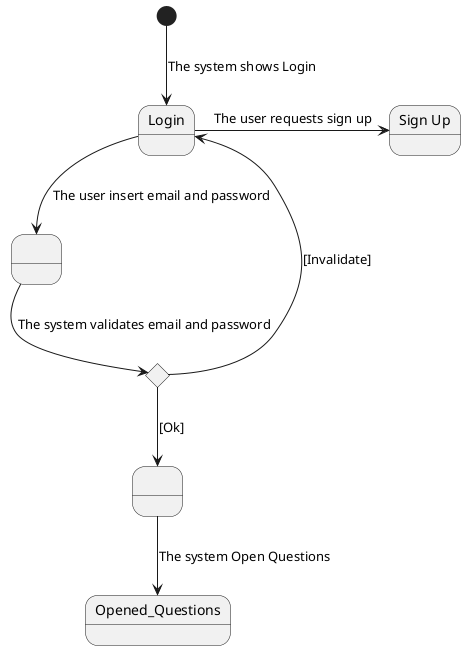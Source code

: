 @startuml

state " " as s1
state " " as s2
state "Sign Up" as SignUp
state "Decision" as Decision <<choice>>

[*] --> Login : The system shows Login

Login -down-> s1 : The user insert email and password
Login -right-> SignUp: The user requests sign up
s1 -down-> Decision : The system validates email and password

Decision --> s2 : [Ok]
Decision --> Login : [Invalidate]

s2 --> Opened_Questions : The system Open Questions

@enduml
